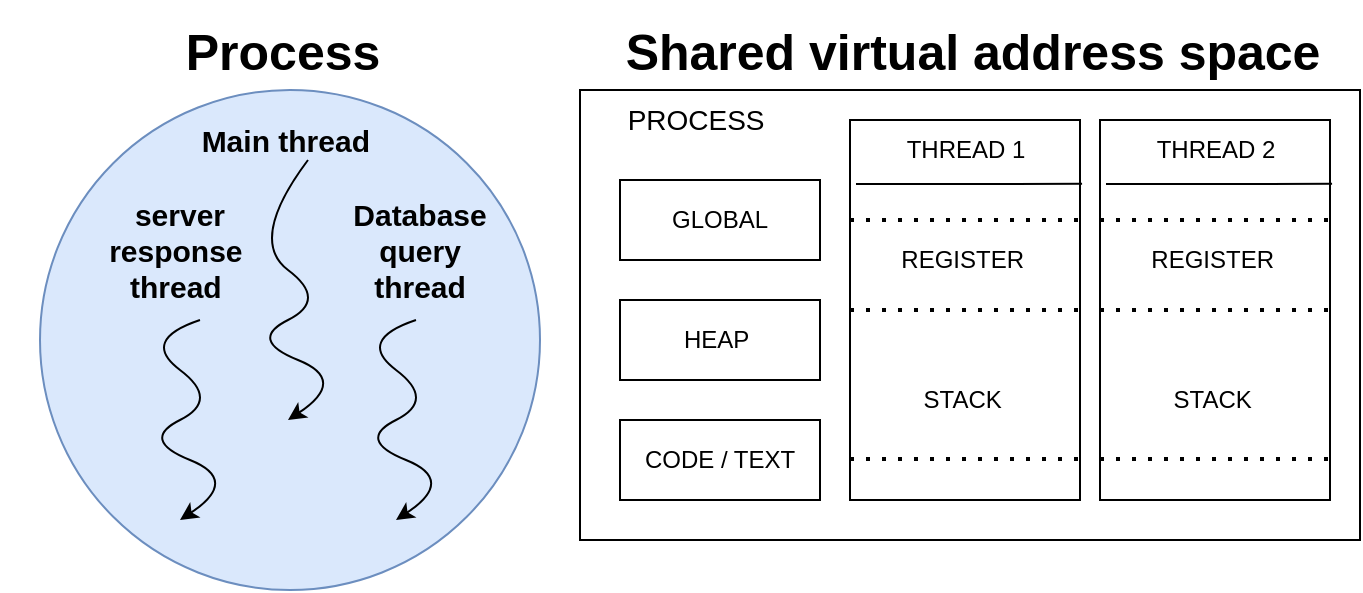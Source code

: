<mxfile version="14.6.9" type="device"><diagram id="Vfc16xXQXJN-fuKC11wE" name="Page-1"><mxGraphModel dx="803" dy="462" grid="1" gridSize="10" guides="1" tooltips="1" connect="1" arrows="1" fold="1" page="1" pageScale="1" pageWidth="827" pageHeight="1169" math="0" shadow="0"><root><mxCell id="0"/><mxCell id="1" parent="0"/><mxCell id="KosI4KqS87C4lNOxmU0w-2" value="" style="ellipse;whiteSpace=wrap;html=1;aspect=fixed;fillColor=#dae8fc;strokeColor=#6c8ebf;" vertex="1" parent="1"><mxGeometry x="260" y="115" width="250" height="250" as="geometry"/></mxCell><mxCell id="KosI4KqS87C4lNOxmU0w-6" value="" style="curved=1;endArrow=classic;html=1;" edge="1" parent="1"><mxGeometry width="50" height="50" relative="1" as="geometry"><mxPoint x="340" y="230" as="sourcePoint"/><mxPoint x="330" y="330" as="targetPoint"/><Array as="points"><mxPoint x="310" y="240"/><mxPoint x="350" y="270"/><mxPoint x="310" y="290"/><mxPoint x="360" y="310"/></Array></mxGeometry></mxCell><mxCell id="KosI4KqS87C4lNOxmU0w-7" value="" style="curved=1;endArrow=classic;html=1;" edge="1" parent="1"><mxGeometry width="50" height="50" relative="1" as="geometry"><mxPoint x="394" y="150" as="sourcePoint"/><mxPoint x="384" y="280" as="targetPoint"/><Array as="points"><mxPoint x="364" y="190"/><mxPoint x="404" y="220"/><mxPoint x="364" y="240"/><mxPoint x="414" y="260"/></Array></mxGeometry></mxCell><mxCell id="KosI4KqS87C4lNOxmU0w-9" value="" style="curved=1;endArrow=classic;html=1;" edge="1" parent="1"><mxGeometry width="50" height="50" relative="1" as="geometry"><mxPoint x="448" y="230" as="sourcePoint"/><mxPoint x="438" y="330" as="targetPoint"/><Array as="points"><mxPoint x="418" y="240"/><mxPoint x="458" y="270"/><mxPoint x="418" y="290"/><mxPoint x="468" y="310"/></Array></mxGeometry></mxCell><mxCell id="KosI4KqS87C4lNOxmU0w-10" value="&lt;b&gt;&lt;font style=&quot;font-size: 25px&quot;&gt;Process&amp;nbsp;&lt;/font&gt;&lt;/b&gt;" style="text;html=1;strokeColor=none;fillColor=none;align=center;verticalAlign=middle;whiteSpace=wrap;rounded=0;" vertex="1" parent="1"><mxGeometry x="240" y="70" width="290" height="50" as="geometry"/></mxCell><mxCell id="KosI4KqS87C4lNOxmU0w-11" value="&lt;b&gt;&lt;font style=&quot;font-size: 15px&quot;&gt;Main thread&amp;nbsp;&lt;/font&gt;&lt;/b&gt;" style="text;html=1;strokeColor=none;fillColor=none;align=center;verticalAlign=middle;whiteSpace=wrap;rounded=0;" vertex="1" parent="1"><mxGeometry x="320" y="130" width="130" height="20" as="geometry"/></mxCell><mxCell id="KosI4KqS87C4lNOxmU0w-12" value="&lt;b&gt;&lt;font style=&quot;font-size: 15px&quot;&gt;server response&amp;nbsp; thread&amp;nbsp;&lt;/font&gt;&lt;/b&gt;" style="text;html=1;strokeColor=none;fillColor=none;align=center;verticalAlign=middle;whiteSpace=wrap;rounded=0;" vertex="1" parent="1"><mxGeometry x="290" y="180" width="80" height="30" as="geometry"/></mxCell><mxCell id="KosI4KqS87C4lNOxmU0w-14" value="&lt;span style=&quot;font-size: 15px&quot;&gt;&lt;b&gt;Database query thread&lt;/b&gt;&lt;/span&gt;" style="text;html=1;strokeColor=none;fillColor=none;align=center;verticalAlign=middle;whiteSpace=wrap;rounded=0;" vertex="1" parent="1"><mxGeometry x="410" y="180" width="80" height="30" as="geometry"/></mxCell><mxCell id="KosI4KqS87C4lNOxmU0w-16" value="" style="rounded=0;whiteSpace=wrap;html=1;" vertex="1" parent="1"><mxGeometry x="530" y="115" width="390" height="225" as="geometry"/></mxCell><mxCell id="KosI4KqS87C4lNOxmU0w-17" value="&lt;span style=&quot;font-size: 25px&quot;&gt;&lt;b&gt;Shared virtual address space&amp;nbsp;&lt;/b&gt;&lt;/span&gt;" style="text;html=1;strokeColor=none;fillColor=none;align=center;verticalAlign=middle;whiteSpace=wrap;rounded=0;" vertex="1" parent="1"><mxGeometry x="540" y="70" width="380" height="50" as="geometry"/></mxCell><mxCell id="KosI4KqS87C4lNOxmU0w-18" value="&lt;font style=&quot;font-size: 14px&quot;&gt;PROCESS&amp;nbsp;&lt;/font&gt;" style="text;html=1;strokeColor=none;fillColor=none;align=center;verticalAlign=middle;whiteSpace=wrap;rounded=0;" vertex="1" parent="1"><mxGeometry x="540" y="120" width="100" height="20" as="geometry"/></mxCell><mxCell id="KosI4KqS87C4lNOxmU0w-19" value="" style="rounded=0;whiteSpace=wrap;html=1;" vertex="1" parent="1"><mxGeometry x="550" y="160" width="100" height="40" as="geometry"/></mxCell><mxCell id="KosI4KqS87C4lNOxmU0w-20" value="" style="rounded=0;whiteSpace=wrap;html=1;" vertex="1" parent="1"><mxGeometry x="550" y="280" width="100" height="40" as="geometry"/></mxCell><mxCell id="KosI4KqS87C4lNOxmU0w-21" value="" style="rounded=0;whiteSpace=wrap;html=1;" vertex="1" parent="1"><mxGeometry x="550" y="220" width="100" height="40" as="geometry"/></mxCell><mxCell id="KosI4KqS87C4lNOxmU0w-22" value="GLOBAL" style="text;html=1;strokeColor=none;fillColor=none;align=center;verticalAlign=middle;whiteSpace=wrap;rounded=0;" vertex="1" parent="1"><mxGeometry x="580" y="170" width="40" height="20" as="geometry"/></mxCell><mxCell id="KosI4KqS87C4lNOxmU0w-23" value="CODE / TEXT" style="text;html=1;strokeColor=none;fillColor=none;align=center;verticalAlign=middle;whiteSpace=wrap;rounded=0;" vertex="1" parent="1"><mxGeometry x="550" y="290" width="100" height="20" as="geometry"/></mxCell><mxCell id="KosI4KqS87C4lNOxmU0w-24" value="HEAP&amp;nbsp;" style="text;html=1;strokeColor=none;fillColor=none;align=center;verticalAlign=middle;whiteSpace=wrap;rounded=0;" vertex="1" parent="1"><mxGeometry x="580" y="230" width="40" height="20" as="geometry"/></mxCell><mxCell id="KosI4KqS87C4lNOxmU0w-25" value="" style="rounded=0;whiteSpace=wrap;html=1;" vertex="1" parent="1"><mxGeometry x="665" y="130" width="115" height="190" as="geometry"/></mxCell><mxCell id="KosI4KqS87C4lNOxmU0w-27" value="" style="endArrow=none;html=1;entryX=1.009;entryY=0.168;entryDx=0;entryDy=0;entryPerimeter=0;" edge="1" parent="1" target="KosI4KqS87C4lNOxmU0w-25"><mxGeometry width="50" height="50" relative="1" as="geometry"><mxPoint x="668" y="162" as="sourcePoint"/><mxPoint x="785" y="166" as="targetPoint"/></mxGeometry></mxCell><mxCell id="KosI4KqS87C4lNOxmU0w-28" value="THREAD 1" style="text;html=1;strokeColor=none;fillColor=none;align=center;verticalAlign=middle;whiteSpace=wrap;rounded=0;" vertex="1" parent="1"><mxGeometry x="682.5" y="135" width="80" height="20" as="geometry"/></mxCell><mxCell id="KosI4KqS87C4lNOxmU0w-29" value="REGISTER&amp;nbsp;" style="text;html=1;strokeColor=none;fillColor=none;align=center;verticalAlign=middle;whiteSpace=wrap;rounded=0;" vertex="1" parent="1"><mxGeometry x="673.75" y="190" width="97.5" height="20" as="geometry"/></mxCell><mxCell id="KosI4KqS87C4lNOxmU0w-30" value="STACK&amp;nbsp;" style="text;html=1;strokeColor=none;fillColor=none;align=center;verticalAlign=middle;whiteSpace=wrap;rounded=0;" vertex="1" parent="1"><mxGeometry x="673.75" y="260" width="97.5" height="20" as="geometry"/></mxCell><mxCell id="KosI4KqS87C4lNOxmU0w-31" value="" style="endArrow=none;dashed=1;html=1;dashPattern=1 3;strokeWidth=2;entryX=1;entryY=0.5;entryDx=0;entryDy=0;exitX=0;exitY=0.5;exitDx=0;exitDy=0;" edge="1" parent="1" source="KosI4KqS87C4lNOxmU0w-25" target="KosI4KqS87C4lNOxmU0w-25"><mxGeometry width="50" height="50" relative="1" as="geometry"><mxPoint x="620" y="260" as="sourcePoint"/><mxPoint x="670" y="210" as="targetPoint"/></mxGeometry></mxCell><mxCell id="KosI4KqS87C4lNOxmU0w-32" value="" style="endArrow=none;dashed=1;html=1;dashPattern=1 3;strokeWidth=2;entryX=1;entryY=0.5;entryDx=0;entryDy=0;exitX=0;exitY=0.5;exitDx=0;exitDy=0;" edge="1" parent="1"><mxGeometry width="50" height="50" relative="1" as="geometry"><mxPoint x="665" y="180" as="sourcePoint"/><mxPoint x="780" y="180" as="targetPoint"/></mxGeometry></mxCell><mxCell id="KosI4KqS87C4lNOxmU0w-33" value="" style="endArrow=none;dashed=1;html=1;dashPattern=1 3;strokeWidth=2;entryX=1;entryY=0.5;entryDx=0;entryDy=0;exitX=0;exitY=0.5;exitDx=0;exitDy=0;" edge="1" parent="1"><mxGeometry width="50" height="50" relative="1" as="geometry"><mxPoint x="665" y="299.5" as="sourcePoint"/><mxPoint x="780" y="299.5" as="targetPoint"/></mxGeometry></mxCell><mxCell id="KosI4KqS87C4lNOxmU0w-34" value="" style="rounded=0;whiteSpace=wrap;html=1;" vertex="1" parent="1"><mxGeometry x="790" y="130" width="115" height="190" as="geometry"/></mxCell><mxCell id="KosI4KqS87C4lNOxmU0w-35" value="" style="endArrow=none;html=1;entryX=1.009;entryY=0.168;entryDx=0;entryDy=0;entryPerimeter=0;" edge="1" parent="1" target="KosI4KqS87C4lNOxmU0w-34"><mxGeometry width="50" height="50" relative="1" as="geometry"><mxPoint x="793" y="162" as="sourcePoint"/><mxPoint x="910" y="166" as="targetPoint"/></mxGeometry></mxCell><mxCell id="KosI4KqS87C4lNOxmU0w-36" value="THREAD 2" style="text;html=1;strokeColor=none;fillColor=none;align=center;verticalAlign=middle;whiteSpace=wrap;rounded=0;" vertex="1" parent="1"><mxGeometry x="807.5" y="135" width="80" height="20" as="geometry"/></mxCell><mxCell id="KosI4KqS87C4lNOxmU0w-37" value="REGISTER&amp;nbsp;" style="text;html=1;strokeColor=none;fillColor=none;align=center;verticalAlign=middle;whiteSpace=wrap;rounded=0;" vertex="1" parent="1"><mxGeometry x="798.75" y="190" width="97.5" height="20" as="geometry"/></mxCell><mxCell id="KosI4KqS87C4lNOxmU0w-38" value="STACK&amp;nbsp;" style="text;html=1;strokeColor=none;fillColor=none;align=center;verticalAlign=middle;whiteSpace=wrap;rounded=0;" vertex="1" parent="1"><mxGeometry x="798.75" y="260" width="97.5" height="20" as="geometry"/></mxCell><mxCell id="KosI4KqS87C4lNOxmU0w-39" value="" style="endArrow=none;dashed=1;html=1;dashPattern=1 3;strokeWidth=2;entryX=1;entryY=0.5;entryDx=0;entryDy=0;exitX=0;exitY=0.5;exitDx=0;exitDy=0;" edge="1" parent="1" source="KosI4KqS87C4lNOxmU0w-34" target="KosI4KqS87C4lNOxmU0w-34"><mxGeometry width="50" height="50" relative="1" as="geometry"><mxPoint x="745" y="260" as="sourcePoint"/><mxPoint x="795" y="210" as="targetPoint"/></mxGeometry></mxCell><mxCell id="KosI4KqS87C4lNOxmU0w-40" value="" style="endArrow=none;dashed=1;html=1;dashPattern=1 3;strokeWidth=2;entryX=1;entryY=0.5;entryDx=0;entryDy=0;exitX=0;exitY=0.5;exitDx=0;exitDy=0;" edge="1" parent="1"><mxGeometry width="50" height="50" relative="1" as="geometry"><mxPoint x="790" y="180" as="sourcePoint"/><mxPoint x="905" y="180" as="targetPoint"/></mxGeometry></mxCell><mxCell id="KosI4KqS87C4lNOxmU0w-41" value="" style="endArrow=none;dashed=1;html=1;dashPattern=1 3;strokeWidth=2;entryX=1;entryY=0.5;entryDx=0;entryDy=0;exitX=0;exitY=0.5;exitDx=0;exitDy=0;" edge="1" parent="1"><mxGeometry width="50" height="50" relative="1" as="geometry"><mxPoint x="790" y="299.5" as="sourcePoint"/><mxPoint x="905" y="299.5" as="targetPoint"/></mxGeometry></mxCell></root></mxGraphModel></diagram></mxfile>